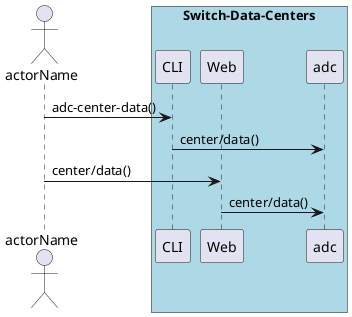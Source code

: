 @startuml
Actor "actorName" as A

box "Switch-Data-Centers" #lightblue
participant CLI as CLI
participant Web as Web
participant "adc" as S
A -> CLI : adc-center-data()
CLI -> S : center/data()
A -> Web : center/data()
Web -> S : center/data()
end box

@enduml
